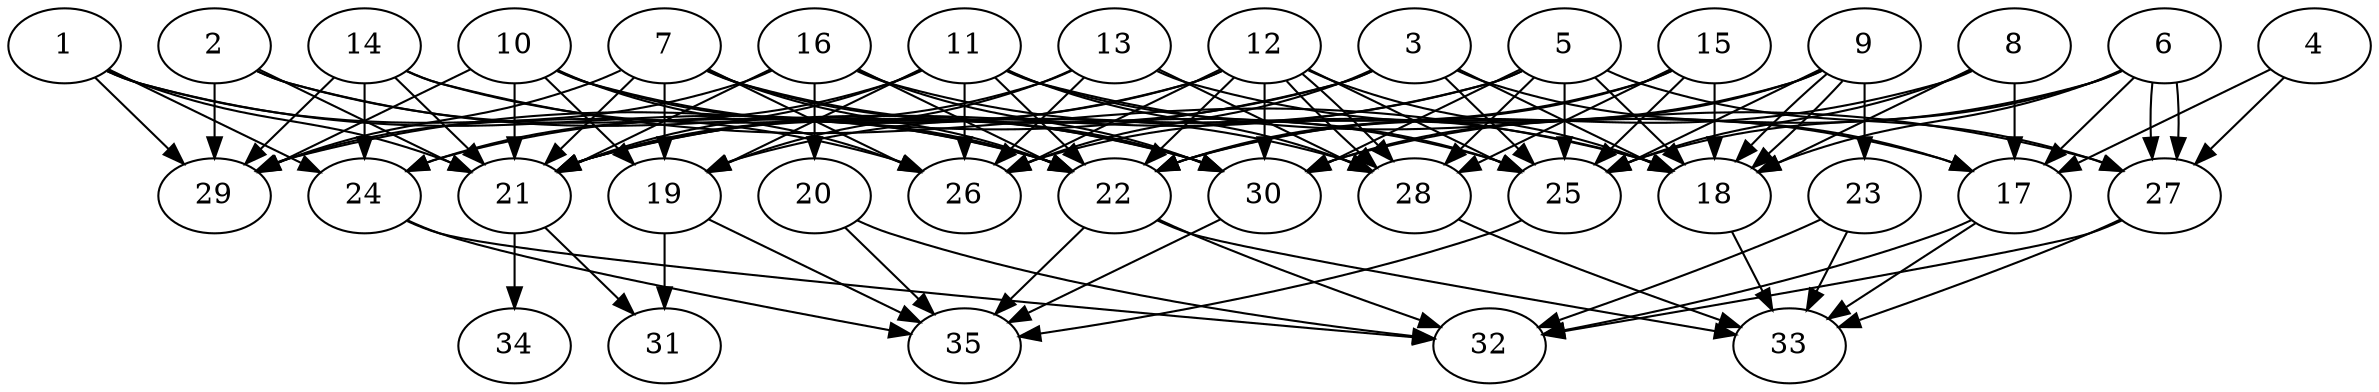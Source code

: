// DAG automatically generated by daggen at Tue Aug  6 16:28:02 2019
// ./daggen --dot -n 35 --ccr 0.4 --fat 0.7 --regular 0.5 --density 0.7 --mindata 5242880 --maxdata 52428800 
digraph G {
  1 [size="97873920", alpha="0.16", expect_size="39149568"] 
  1 -> 21 [size ="39149568"]
  1 -> 22 [size ="39149568"]
  1 -> 24 [size ="39149568"]
  1 -> 26 [size ="39149568"]
  1 -> 29 [size ="39149568"]
  2 [size="29719040", alpha="0.12", expect_size="11887616"] 
  2 -> 21 [size ="11887616"]
  2 -> 22 [size ="11887616"]
  2 -> 29 [size ="11887616"]
  2 -> 30 [size ="11887616"]
  3 [size="42368000", alpha="0.17", expect_size="16947200"] 
  3 -> 17 [size ="16947200"]
  3 -> 18 [size ="16947200"]
  3 -> 21 [size ="16947200"]
  3 -> 25 [size ="16947200"]
  3 -> 26 [size ="16947200"]
  3 -> 29 [size ="16947200"]
  4 [size="78888960", alpha="0.20", expect_size="31555584"] 
  4 -> 17 [size ="31555584"]
  4 -> 27 [size ="31555584"]
  5 [size="27443200", alpha="0.10", expect_size="10977280"] 
  5 -> 18 [size ="10977280"]
  5 -> 19 [size ="10977280"]
  5 -> 21 [size ="10977280"]
  5 -> 25 [size ="10977280"]
  5 -> 27 [size ="10977280"]
  5 -> 28 [size ="10977280"]
  5 -> 30 [size ="10977280"]
  6 [size="52669440", alpha="0.07", expect_size="21067776"] 
  6 -> 17 [size ="21067776"]
  6 -> 18 [size ="21067776"]
  6 -> 25 [size ="21067776"]
  6 -> 27 [size ="21067776"]
  6 -> 27 [size ="21067776"]
  6 -> 30 [size ="21067776"]
  7 [size="128035840", alpha="0.13", expect_size="51214336"] 
  7 -> 19 [size ="51214336"]
  7 -> 21 [size ="51214336"]
  7 -> 22 [size ="51214336"]
  7 -> 25 [size ="51214336"]
  7 -> 26 [size ="51214336"]
  7 -> 29 [size ="51214336"]
  7 -> 30 [size ="51214336"]
  8 [size="79769600", alpha="0.02", expect_size="31907840"] 
  8 -> 17 [size ="31907840"]
  8 -> 18 [size ="31907840"]
  8 -> 22 [size ="31907840"]
  8 -> 25 [size ="31907840"]
  9 [size="75033600", alpha="0.01", expect_size="30013440"] 
  9 -> 18 [size ="30013440"]
  9 -> 18 [size ="30013440"]
  9 -> 22 [size ="30013440"]
  9 -> 23 [size ="30013440"]
  9 -> 25 [size ="30013440"]
  9 -> 30 [size ="30013440"]
  10 [size="65175040", alpha="0.14", expect_size="26070016"] 
  10 -> 19 [size ="26070016"]
  10 -> 21 [size ="26070016"]
  10 -> 22 [size ="26070016"]
  10 -> 26 [size ="26070016"]
  10 -> 28 [size ="26070016"]
  10 -> 29 [size ="26070016"]
  11 [size="107578880", alpha="0.00", expect_size="43031552"] 
  11 -> 19 [size ="43031552"]
  11 -> 21 [size ="43031552"]
  11 -> 22 [size ="43031552"]
  11 -> 24 [size ="43031552"]
  11 -> 25 [size ="43031552"]
  11 -> 26 [size ="43031552"]
  11 -> 27 [size ="43031552"]
  11 -> 28 [size ="43031552"]
  12 [size="85483520", alpha="0.07", expect_size="34193408"] 
  12 -> 18 [size ="34193408"]
  12 -> 21 [size ="34193408"]
  12 -> 22 [size ="34193408"]
  12 -> 24 [size ="34193408"]
  12 -> 25 [size ="34193408"]
  12 -> 26 [size ="34193408"]
  12 -> 28 [size ="34193408"]
  12 -> 28 [size ="34193408"]
  12 -> 30 [size ="34193408"]
  13 [size="37660160", alpha="0.18", expect_size="15064064"] 
  13 -> 17 [size ="15064064"]
  13 -> 19 [size ="15064064"]
  13 -> 21 [size ="15064064"]
  13 -> 26 [size ="15064064"]
  13 -> 28 [size ="15064064"]
  14 [size="20718080", alpha="0.15", expect_size="8287232"] 
  14 -> 18 [size ="8287232"]
  14 -> 21 [size ="8287232"]
  14 -> 24 [size ="8287232"]
  14 -> 29 [size ="8287232"]
  14 -> 30 [size ="8287232"]
  15 [size="19758080", alpha="0.20", expect_size="7903232"] 
  15 -> 18 [size ="7903232"]
  15 -> 22 [size ="7903232"]
  15 -> 25 [size ="7903232"]
  15 -> 26 [size ="7903232"]
  15 -> 28 [size ="7903232"]
  16 [size="78318080", alpha="0.02", expect_size="31327232"] 
  16 -> 18 [size ="31327232"]
  16 -> 20 [size ="31327232"]
  16 -> 21 [size ="31327232"]
  16 -> 22 [size ="31327232"]
  16 -> 29 [size ="31327232"]
  16 -> 30 [size ="31327232"]
  17 [size="122311680", alpha="0.16", expect_size="48924672"] 
  17 -> 32 [size ="48924672"]
  17 -> 33 [size ="48924672"]
  18 [size="82662400", alpha="0.11", expect_size="33064960"] 
  18 -> 33 [size ="33064960"]
  19 [size="96842240", alpha="0.11", expect_size="38736896"] 
  19 -> 31 [size ="38736896"]
  19 -> 35 [size ="38736896"]
  20 [size="101701120", alpha="0.09", expect_size="40680448"] 
  20 -> 32 [size ="40680448"]
  20 -> 35 [size ="40680448"]
  21 [size="68974080", alpha="0.02", expect_size="27589632"] 
  21 -> 31 [size ="27589632"]
  21 -> 34 [size ="27589632"]
  22 [size="71918080", alpha="0.17", expect_size="28767232"] 
  22 -> 32 [size ="28767232"]
  22 -> 33 [size ="28767232"]
  22 -> 35 [size ="28767232"]
  23 [size="114977280", alpha="0.17", expect_size="45990912"] 
  23 -> 32 [size ="45990912"]
  23 -> 33 [size ="45990912"]
  24 [size="101777920", alpha="0.08", expect_size="40711168"] 
  24 -> 32 [size ="40711168"]
  24 -> 35 [size ="40711168"]
  25 [size="74055680", alpha="0.02", expect_size="29622272"] 
  25 -> 35 [size ="29622272"]
  26 [size="72547840", alpha="0.03", expect_size="29019136"] 
  27 [size="86392320", alpha="0.03", expect_size="34556928"] 
  27 -> 32 [size ="34556928"]
  27 -> 33 [size ="34556928"]
  28 [size="62041600", alpha="0.14", expect_size="24816640"] 
  28 -> 33 [size ="24816640"]
  29 [size="124661760", alpha="0.16", expect_size="49864704"] 
  30 [size="71938560", alpha="0.06", expect_size="28775424"] 
  30 -> 35 [size ="28775424"]
  31 [size="125642240", alpha="0.13", expect_size="50256896"] 
  32 [size="16647680", alpha="0.12", expect_size="6659072"] 
  33 [size="115458560", alpha="0.15", expect_size="46183424"] 
  34 [size="97446400", alpha="0.19", expect_size="38978560"] 
  35 [size="28390400", alpha="0.05", expect_size="11356160"] 
}
